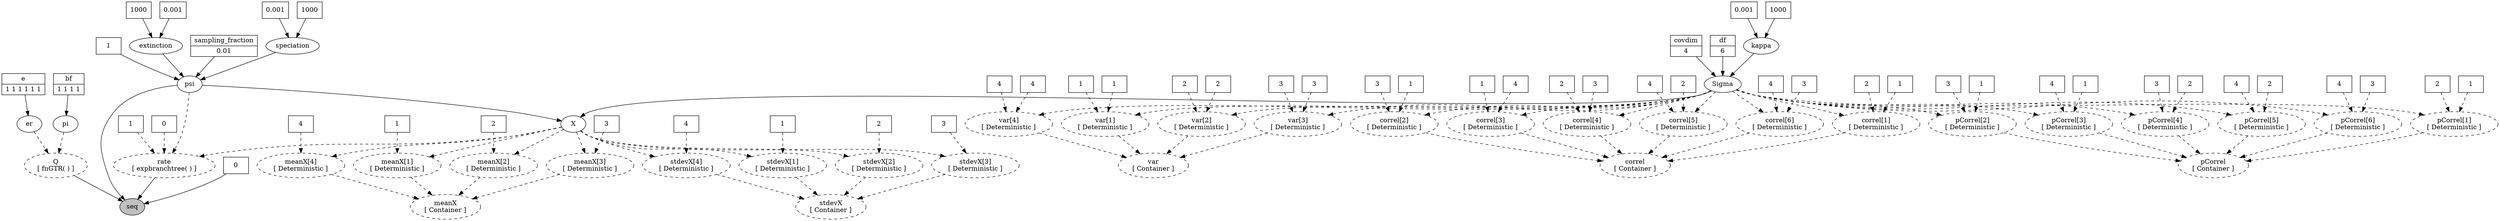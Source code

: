 digraph REVDAG {
   n_kappa [shape=oval, style=filled, fillcolor=white, label="kappa"]
   n_0x1027a8ad0 [shape=box, style=filled, fillcolor=white, label="0.001"]
   n_0x1027a8b60 [shape=box, style=filled, fillcolor=white, label="1000"]
   n_Sigma [shape=oval, style=filled, fillcolor=white, label="Sigma"]
   n_covdim [shape=record, style=filled, fillcolor=white, label="{covdim|4}"]
   n_df [shape=record, style=filled, fillcolor=white, label="{df|6}"]
   n_X [shape=oval, style=filled, fillcolor=white, label="X"]
   n_psi [shape=oval, style=filled, fillcolor=white, label="psi"]
   n_extinction [shape=oval, style=filled, fillcolor=white, label="extinction"]
   n_0x1027af920 [shape=box, style=filled, fillcolor=white, label="1000"]
   n_0x1027af9e0 [shape=box, style=filled, fillcolor=white, label="0.001"]
   n_sampling_fraction [shape=record, style=filled, fillcolor=white, label="{sampling_fraction|0.01}"]
   n_speciation [shape=oval, style=filled, fillcolor=white, label="speciation"]
   n_0x1027afd70 [shape=box, style=filled, fillcolor=white, label="0.001"]
   n_0x1027afe30 [shape=box, style=filled, fillcolor=white, label="1000"]
   n_0x1027aff20 [shape=box, style=filled, fillcolor=white, label="1"]
   n_rate [shape=oval, style="dashed,filled", fillcolor=white, label="rate\n[ expbranchtree( ) ]"]
   n_0x1027b06a0 [shape=box, style=filled, fillcolor=white, label="1"]
   n_meanX_1 [shape=oval, style="dashed,filled", fillcolor=white, label="meanX[1]\n[ Deterministic ]"]
   n_0x1027b0760 [shape=box, style=filled, fillcolor=white, label="0"]
   n_seq [shape=oval, style=filled, fillcolor=gray, label="seq"]
   n_0x1027b39a0 [shape=box, style=filled, fillcolor=white, label="0"]
   n_Q [shape=oval, style="dashed,filled", fillcolor=white, label="Q\n[ fnGTR( ) ]"]
   n_pi [shape=oval, style=filled, fillcolor=white, label="pi"]
   n_bf [shape=record, style=filled, fillcolor=white, label="{bf|1 1 1 1}"]
   n_er [shape=oval, style=filled, fillcolor=white, label="er"]
   n_e [shape=record, style=filled, fillcolor=white, label="{e|1 1 1 1 1 1}"]
   n_0x1027b4f10 [shape=box, style=filled, fillcolor=white, label="1"]
   n_meanX [shape=oval, style="dashed,filled", fillcolor=white, label="meanX\n[ Container ]"]
   n_meanX_2 [shape=oval, style="dashed,filled", fillcolor=white, label="meanX[2]\n[ Deterministic ]"]
   n_0x1027b5400 [shape=box, style=filled, fillcolor=white, label="2"]
   n_meanX_3 [shape=oval, style="dashed,filled", fillcolor=white, label="meanX[3]\n[ Deterministic ]"]
   n_0x1027b57b0 [shape=box, style=filled, fillcolor=white, label="3"]
   n_meanX_4 [shape=oval, style="dashed,filled", fillcolor=white, label="meanX[4]\n[ Deterministic ]"]
   n_0x1027b5b80 [shape=box, style=filled, fillcolor=white, label="4"]
   n_stdevX_1 [shape=oval, style="dashed,filled", fillcolor=white, label="stdevX[1]\n[ Deterministic ]"]
   n_0x1027b5ed0 [shape=box, style=filled, fillcolor=white, label="1"]
   n_stdevX [shape=oval, style="dashed,filled", fillcolor=white, label="stdevX\n[ Container ]"]
   n_stdevX_2 [shape=oval, style="dashed,filled", fillcolor=white, label="stdevX[2]\n[ Deterministic ]"]
   n_0x1027b6420 [shape=box, style=filled, fillcolor=white, label="2"]
   n_stdevX_3 [shape=oval, style="dashed,filled", fillcolor=white, label="stdevX[3]\n[ Deterministic ]"]
   n_0x1027b67c0 [shape=box, style=filled, fillcolor=white, label="3"]
   n_stdevX_4 [shape=oval, style="dashed,filled", fillcolor=white, label="stdevX[4]\n[ Deterministic ]"]
   n_0x1027b6b90 [shape=box, style=filled, fillcolor=white, label="4"]
   n_var_1 [shape=oval, style="dashed,filled", fillcolor=white, label="var[1]\n[ Deterministic ]"]
   n_0x1027b6f10 [shape=box, style=filled, fillcolor=white, label="1"]
   n_0x1027b6fd0 [shape=box, style=filled, fillcolor=white, label="1"]
   n_var [shape=oval, style="dashed,filled", fillcolor=white, label="var\n[ Container ]"]
   n_var_2 [shape=oval, style="dashed,filled", fillcolor=white, label="var[2]\n[ Deterministic ]"]
   n_0x1027b75a0 [shape=box, style=filled, fillcolor=white, label="2"]
   n_0x1027b7630 [shape=box, style=filled, fillcolor=white, label="2"]
   n_var_3 [shape=oval, style="dashed,filled", fillcolor=white, label="var[3]\n[ Deterministic ]"]
   n_0x1027b7a90 [shape=box, style=filled, fillcolor=white, label="3"]
   n_0x1027b7b50 [shape=box, style=filled, fillcolor=white, label="3"]
   n_var_4 [shape=oval, style="dashed,filled", fillcolor=white, label="var[4]\n[ Deterministic ]"]
   n_0x1027b7f60 [shape=box, style=filled, fillcolor=white, label="4"]
   n_0x1027b8020 [shape=box, style=filled, fillcolor=white, label="4"]
   n_correl_1 [shape=oval, style="dashed,filled", fillcolor=white, label="correl[1]\n[ Deterministic ]"]
   n_0x1027b83b0 [shape=box, style=filled, fillcolor=white, label="2"]
   n_0x1027b8440 [shape=box, style=filled, fillcolor=white, label="1"]
   n_correl [shape=oval, style="dashed,filled", fillcolor=white, label="correl\n[ Container ]"]
   n_correl_2 [shape=oval, style="dashed,filled", fillcolor=white, label="correl[2]\n[ Deterministic ]"]
   n_0x1027b8a40 [shape=box, style=filled, fillcolor=white, label="3"]
   n_0x1027b8ad0 [shape=box, style=filled, fillcolor=white, label="1"]
   n_correl_3 [shape=oval, style="dashed,filled", fillcolor=white, label="correl[3]\n[ Deterministic ]"]
   n_0x1027b8f40 [shape=box, style=filled, fillcolor=white, label="1"]
   n_0x1027b9000 [shape=box, style=filled, fillcolor=white, label="4"]
   n_correl_4 [shape=oval, style="dashed,filled", fillcolor=white, label="correl[4]\n[ Deterministic ]"]
   n_0x1027b9430 [shape=box, style=filled, fillcolor=white, label="3"]
   n_0x1027b94c0 [shape=box, style=filled, fillcolor=white, label="2"]
   n_correl_5 [shape=oval, style="dashed,filled", fillcolor=white, label="correl[5]\n[ Deterministic ]"]
   n_0x1027b9930 [shape=box, style=filled, fillcolor=white, label="4"]
   n_0x1027b99f0 [shape=box, style=filled, fillcolor=white, label="2"]
   n_correl_6 [shape=oval, style="dashed,filled", fillcolor=white, label="correl[6]\n[ Deterministic ]"]
   n_0x1027b9e50 [shape=box, style=filled, fillcolor=white, label="4"]
   n_0x1027b9ee0 [shape=box, style=filled, fillcolor=white, label="3"]
   n_pCorrel_1 [shape=oval, style="dashed,filled", fillcolor=white, label="pCorrel[1]\n[ Deterministic ]"]
   n_0x1027ba280 [shape=box, style=filled, fillcolor=white, label="2"]
   n_0x1027ba310 [shape=box, style=filled, fillcolor=white, label="1"]
   n_pCorrel [shape=oval, style="dashed,filled", fillcolor=white, label="pCorrel\n[ Container ]"]
   n_pCorrel_2 [shape=oval, style="dashed,filled", fillcolor=white, label="pCorrel[2]\n[ Deterministic ]"]
   n_0x1027ba910 [shape=box, style=filled, fillcolor=white, label="3"]
   n_0x1027ba9a0 [shape=box, style=filled, fillcolor=white, label="1"]
   n_pCorrel_3 [shape=oval, style="dashed,filled", fillcolor=white, label="pCorrel[3]\n[ Deterministic ]"]
   n_0x1027bae10 [shape=box, style=filled, fillcolor=white, label="4"]
   n_0x1027baed0 [shape=box, style=filled, fillcolor=white, label="1"]
   n_pCorrel_4 [shape=oval, style="dashed,filled", fillcolor=white, label="pCorrel[4]\n[ Deterministic ]"]
   n_0x1027bb300 [shape=box, style=filled, fillcolor=white, label="3"]
   n_0x1027bb390 [shape=box, style=filled, fillcolor=white, label="2"]
   n_pCorrel_5 [shape=oval, style="dashed,filled", fillcolor=white, label="pCorrel[5]\n[ Deterministic ]"]
   n_0x1027bb800 [shape=box, style=filled, fillcolor=white, label="4"]
   n_0x1027bb8c0 [shape=box, style=filled, fillcolor=white, label="2"]
   n_pCorrel_6 [shape=oval, style="dashed,filled", fillcolor=white, label="pCorrel[6]\n[ Deterministic ]"]
   n_0x1027bbd20 [shape=box, style=filled, fillcolor=white, label="4"]
   n_0x1027bbdb0 [shape=box, style=filled, fillcolor=white, label="3"]
   n_kappa -> n_Sigma
   n_0x1027a8ad0 -> n_kappa
   n_0x1027a8b60 -> n_kappa
   n_Sigma -> n_X
   n_Sigma -> n_var_1[style=dashed]
   n_Sigma -> n_var_2[style=dashed]
   n_Sigma -> n_var_3[style=dashed]
   n_Sigma -> n_var_4[style=dashed]
   n_Sigma -> n_correl_1[style=dashed]
   n_Sigma -> n_correl_2[style=dashed]
   n_Sigma -> n_correl_3[style=dashed]
   n_Sigma -> n_correl_4[style=dashed]
   n_Sigma -> n_correl_5[style=dashed]
   n_Sigma -> n_correl_6[style=dashed]
   n_Sigma -> n_pCorrel_1[style=dashed]
   n_Sigma -> n_pCorrel_2[style=dashed]
   n_Sigma -> n_pCorrel_3[style=dashed]
   n_Sigma -> n_pCorrel_4[style=dashed]
   n_Sigma -> n_pCorrel_5[style=dashed]
   n_Sigma -> n_pCorrel_6[style=dashed]
   n_covdim -> n_Sigma
   n_df -> n_Sigma
   n_X -> n_rate[style=dashed]
   n_X -> n_meanX_1[style=dashed]
   n_X -> n_meanX_2[style=dashed]
   n_X -> n_meanX_3[style=dashed]
   n_X -> n_meanX_4[style=dashed]
   n_X -> n_stdevX_1[style=dashed]
   n_X -> n_stdevX_2[style=dashed]
   n_X -> n_stdevX_3[style=dashed]
   n_X -> n_stdevX_4[style=dashed]
   n_psi -> n_X
   n_psi -> n_rate[style=dashed]
   n_psi -> n_seq
   n_extinction -> n_psi
   n_0x1027af920 -> n_extinction
   n_0x1027af9e0 -> n_extinction
   n_sampling_fraction -> n_psi
   n_speciation -> n_psi
   n_0x1027afd70 -> n_speciation
   n_0x1027afe30 -> n_speciation
   n_0x1027aff20 -> n_psi
   n_rate -> n_seq
   n_0x1027b06a0 -> n_rate[style=dashed]
   n_meanX_1 -> n_meanX[style=dashed]
   n_0x1027b0760 -> n_rate[style=dashed]
   n_0x1027b39a0 -> n_seq
   n_Q -> n_seq
   n_pi -> n_Q[style=dashed]
   n_bf -> n_pi
   n_er -> n_Q[style=dashed]
   n_e -> n_er
   n_0x1027b4f10 -> n_meanX_1[style=dashed]
   n_meanX_2 -> n_meanX[style=dashed]
   n_0x1027b5400 -> n_meanX_2[style=dashed]
   n_meanX_3 -> n_meanX[style=dashed]
   n_0x1027b57b0 -> n_meanX_3[style=dashed]
   n_meanX_4 -> n_meanX[style=dashed]
   n_0x1027b5b80 -> n_meanX_4[style=dashed]
   n_stdevX_1 -> n_stdevX[style=dashed]
   n_0x1027b5ed0 -> n_stdevX_1[style=dashed]
   n_stdevX_2 -> n_stdevX[style=dashed]
   n_0x1027b6420 -> n_stdevX_2[style=dashed]
   n_stdevX_3 -> n_stdevX[style=dashed]
   n_0x1027b67c0 -> n_stdevX_3[style=dashed]
   n_stdevX_4 -> n_stdevX[style=dashed]
   n_0x1027b6b90 -> n_stdevX_4[style=dashed]
   n_var_1 -> n_var[style=dashed]
   n_0x1027b6f10 -> n_var_1[style=dashed]
   n_0x1027b6fd0 -> n_var_1[style=dashed]
   n_var_2 -> n_var[style=dashed]
   n_0x1027b75a0 -> n_var_2[style=dashed]
   n_0x1027b7630 -> n_var_2[style=dashed]
   n_var_3 -> n_var[style=dashed]
   n_0x1027b7a90 -> n_var_3[style=dashed]
   n_0x1027b7b50 -> n_var_3[style=dashed]
   n_var_4 -> n_var[style=dashed]
   n_0x1027b7f60 -> n_var_4[style=dashed]
   n_0x1027b8020 -> n_var_4[style=dashed]
   n_correl_1 -> n_correl[style=dashed]
   n_0x1027b83b0 -> n_correl_1[style=dashed]
   n_0x1027b8440 -> n_correl_1[style=dashed]
   n_correl_2 -> n_correl[style=dashed]
   n_0x1027b8a40 -> n_correl_2[style=dashed]
   n_0x1027b8ad0 -> n_correl_2[style=dashed]
   n_correl_3 -> n_correl[style=dashed]
   n_0x1027b8f40 -> n_correl_3[style=dashed]
   n_0x1027b9000 -> n_correl_3[style=dashed]
   n_correl_4 -> n_correl[style=dashed]
   n_0x1027b9430 -> n_correl_4[style=dashed]
   n_0x1027b94c0 -> n_correl_4[style=dashed]
   n_correl_5 -> n_correl[style=dashed]
   n_0x1027b9930 -> n_correl_5[style=dashed]
   n_0x1027b99f0 -> n_correl_5[style=dashed]
   n_correl_6 -> n_correl[style=dashed]
   n_0x1027b9e50 -> n_correl_6[style=dashed]
   n_0x1027b9ee0 -> n_correl_6[style=dashed]
   n_pCorrel_1 -> n_pCorrel[style=dashed]
   n_0x1027ba280 -> n_pCorrel_1[style=dashed]
   n_0x1027ba310 -> n_pCorrel_1[style=dashed]
   n_pCorrel_2 -> n_pCorrel[style=dashed]
   n_0x1027ba910 -> n_pCorrel_2[style=dashed]
   n_0x1027ba9a0 -> n_pCorrel_2[style=dashed]
   n_pCorrel_3 -> n_pCorrel[style=dashed]
   n_0x1027bae10 -> n_pCorrel_3[style=dashed]
   n_0x1027baed0 -> n_pCorrel_3[style=dashed]
   n_pCorrel_4 -> n_pCorrel[style=dashed]
   n_0x1027bb300 -> n_pCorrel_4[style=dashed]
   n_0x1027bb390 -> n_pCorrel_4[style=dashed]
   n_pCorrel_5 -> n_pCorrel[style=dashed]
   n_0x1027bb800 -> n_pCorrel_5[style=dashed]
   n_0x1027bb8c0 -> n_pCorrel_5[style=dashed]
   n_pCorrel_6 -> n_pCorrel[style=dashed]
   n_0x1027bbd20 -> n_pCorrel_6[style=dashed]
   n_0x1027bbdb0 -> n_pCorrel_6[style=dashed]
}